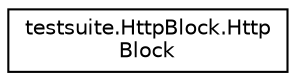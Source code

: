 digraph "Graphical Class Hierarchy"
{
  edge [fontname="Helvetica",fontsize="10",labelfontname="Helvetica",labelfontsize="10"];
  node [fontname="Helvetica",fontsize="10",shape=record];
  rankdir="LR";
  Node1 [label="testsuite.HttpBlock.Http\lBlock",height=0.2,width=0.4,color="black", fillcolor="white", style="filled",URL="$classtestsuite_1_1HttpBlock_1_1HttpBlock.html"];
}
